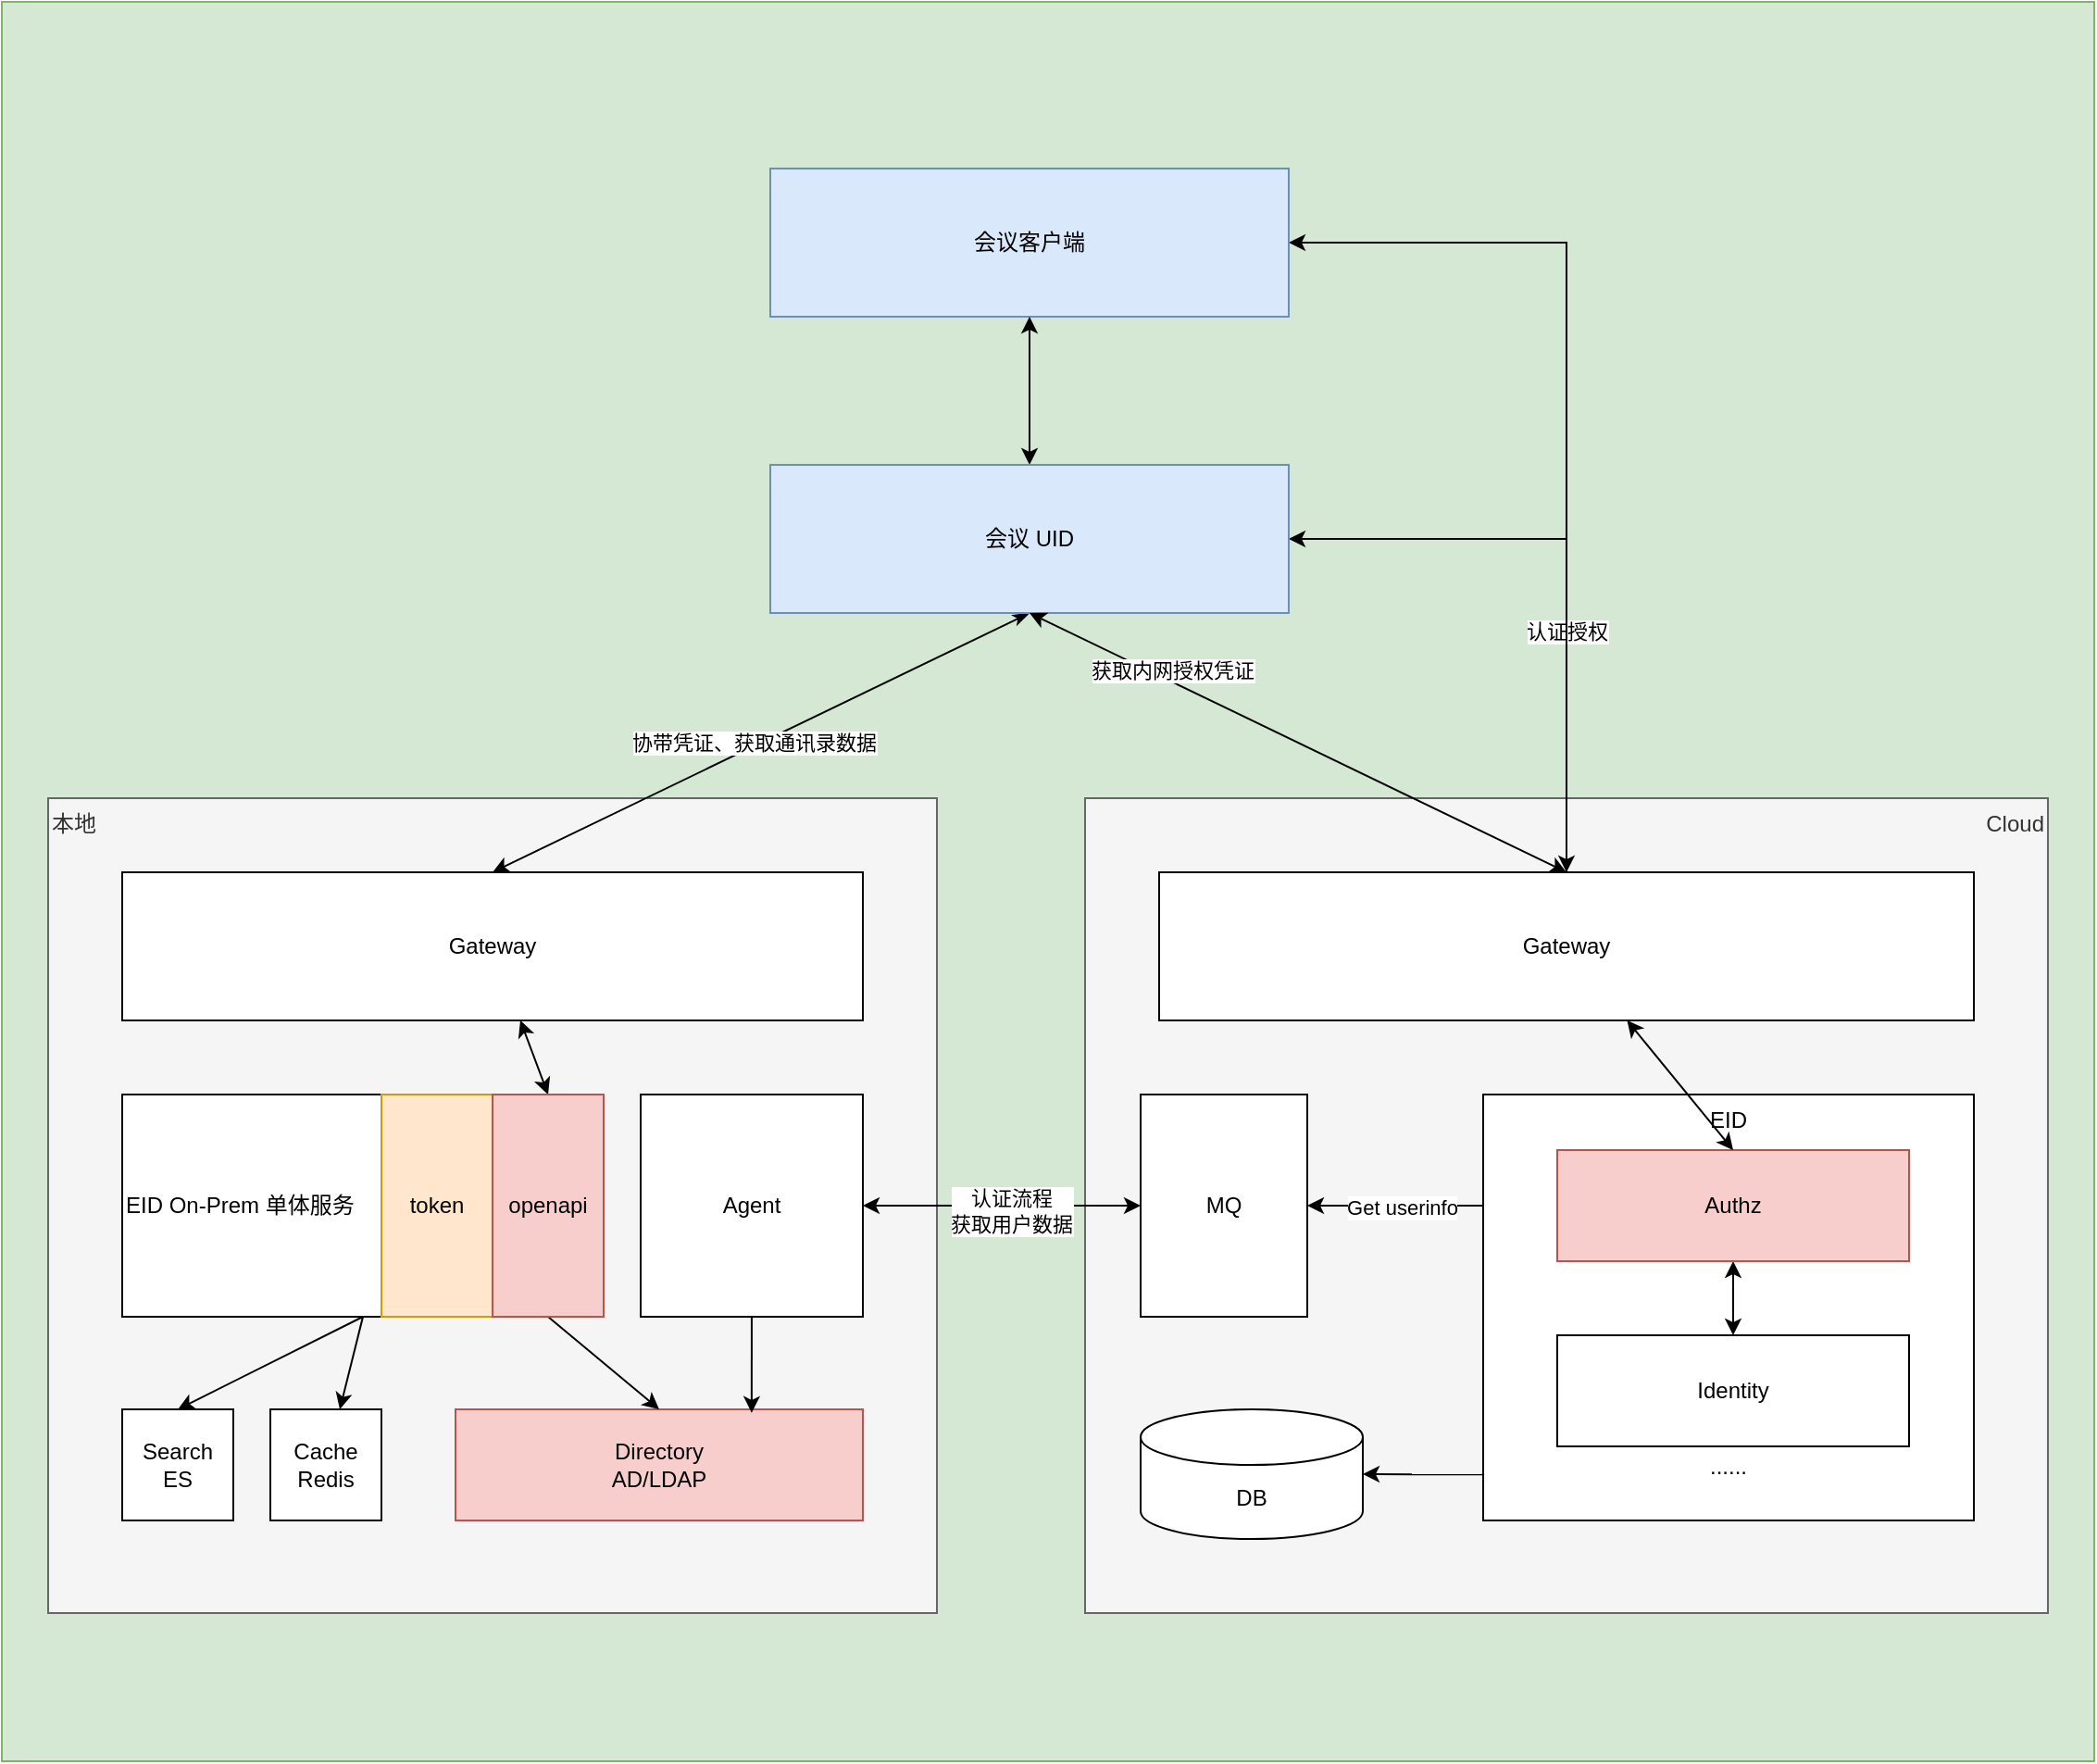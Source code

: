 <mxfile version="21.1.5" type="github">
  <diagram name="第 1 页" id="s-dX0Y2uISyYPD3RqodX">
    <mxGraphModel dx="1420" dy="929" grid="1" gridSize="10" guides="1" tooltips="1" connect="1" arrows="1" fold="1" page="1" pageScale="1" pageWidth="1169" pageHeight="1654" math="0" shadow="0">
      <root>
        <mxCell id="0" />
        <mxCell id="1" parent="0" />
        <mxCell id="3hOJ42gWwzK8ZNogskPF-55" value="" style="rounded=0;whiteSpace=wrap;html=1;fillColor=#d5e8d4;strokeColor=#82b366;" vertex="1" parent="1">
          <mxGeometry x="30" y="20" width="1130" height="950" as="geometry" />
        </mxCell>
        <mxCell id="3hOJ42gWwzK8ZNogskPF-29" value="Cloud" style="rounded=0;whiteSpace=wrap;html=1;verticalAlign=top;align=right;fillColor=#f5f5f5;strokeColor=#666666;fontColor=#333333;" vertex="1" parent="1">
          <mxGeometry x="615" y="450" width="520" height="440" as="geometry" />
        </mxCell>
        <mxCell id="3hOJ42gWwzK8ZNogskPF-22" value="&lt;div&gt;EID&lt;/div&gt;&lt;div&gt;&lt;br&gt;&lt;/div&gt;&lt;div&gt;&lt;br&gt;&lt;/div&gt;&lt;div&gt;&lt;br&gt;&lt;/div&gt;&lt;div&gt;&lt;br&gt;&lt;/div&gt;&lt;div&gt;&lt;br&gt;&lt;/div&gt;&lt;div&gt;&lt;br&gt;&lt;/div&gt;&lt;div&gt;&lt;br&gt;&lt;/div&gt;&lt;div&gt;&lt;br&gt;&lt;/div&gt;&lt;div&gt;&lt;br&gt;&lt;/div&gt;&lt;div&gt;&lt;br&gt;&lt;/div&gt;&lt;div&gt;&lt;br&gt;&lt;/div&gt;&lt;div&gt;&lt;br&gt;&lt;/div&gt;&lt;div&gt;......&lt;br&gt;&lt;/div&gt;" style="rounded=0;whiteSpace=wrap;html=1;verticalAlign=top;" vertex="1" parent="1">
          <mxGeometry x="830" y="610" width="265" height="230" as="geometry" />
        </mxCell>
        <mxCell id="3hOJ42gWwzK8ZNogskPF-27" value="本地" style="rounded=0;whiteSpace=wrap;html=1;verticalAlign=top;align=left;fillColor=#f5f5f5;fontColor=#333333;strokeColor=#666666;" vertex="1" parent="1">
          <mxGeometry x="55" y="450" width="480" height="440" as="geometry" />
        </mxCell>
        <mxCell id="3hOJ42gWwzK8ZNogskPF-24" style="rounded=0;orthogonalLoop=1;jettySize=auto;html=1;exitX=0.5;exitY=1;exitDx=0;exitDy=0;entryX=0.5;entryY=0;entryDx=0;entryDy=0;" edge="1" parent="1" source="3hOJ42gWwzK8ZNogskPF-3" target="3hOJ42gWwzK8ZNogskPF-7">
          <mxGeometry relative="1" as="geometry" />
        </mxCell>
        <mxCell id="3hOJ42gWwzK8ZNogskPF-25" style="rounded=0;orthogonalLoop=1;jettySize=auto;html=1;exitX=0.5;exitY=1;exitDx=0;exitDy=0;" edge="1" parent="1" source="3hOJ42gWwzK8ZNogskPF-3" target="3hOJ42gWwzK8ZNogskPF-6">
          <mxGeometry relative="1" as="geometry" />
        </mxCell>
        <mxCell id="3hOJ42gWwzK8ZNogskPF-3" value="EID On-Prem 单体服务" style="rounded=0;whiteSpace=wrap;html=1;align=left;verticalAlign=middle;" vertex="1" parent="1">
          <mxGeometry x="95" y="610" width="260" height="120" as="geometry" />
        </mxCell>
        <mxCell id="3hOJ42gWwzK8ZNogskPF-30" style="rounded=0;orthogonalLoop=1;jettySize=auto;html=1;entryX=0.5;entryY=0;entryDx=0;entryDy=0;startArrow=classic;startFill=1;" edge="1" parent="1" source="3hOJ42gWwzK8ZNogskPF-4" target="3hOJ42gWwzK8ZNogskPF-13">
          <mxGeometry relative="1" as="geometry" />
        </mxCell>
        <mxCell id="3hOJ42gWwzK8ZNogskPF-4" value="Gateway" style="rounded=0;whiteSpace=wrap;html=1;" vertex="1" parent="1">
          <mxGeometry x="95" y="490" width="400" height="80" as="geometry" />
        </mxCell>
        <mxCell id="3hOJ42gWwzK8ZNogskPF-5" value="Directory&lt;div&gt;AD/LDAP&lt;/div&gt;" style="rounded=0;whiteSpace=wrap;html=1;fillColor=#f8cecc;strokeColor=#b85450;" vertex="1" parent="1">
          <mxGeometry x="275" y="780" width="220" height="60" as="geometry" />
        </mxCell>
        <mxCell id="3hOJ42gWwzK8ZNogskPF-6" value="Cache&lt;br&gt;&lt;div&gt;Redis&lt;/div&gt;" style="rounded=0;whiteSpace=wrap;html=1;" vertex="1" parent="1">
          <mxGeometry x="175" y="780" width="60" height="60" as="geometry" />
        </mxCell>
        <mxCell id="3hOJ42gWwzK8ZNogskPF-7" value="Search&lt;br&gt;&lt;div&gt;ES&lt;/div&gt;" style="rounded=0;whiteSpace=wrap;html=1;" vertex="1" parent="1">
          <mxGeometry x="95" y="780" width="60" height="60" as="geometry" />
        </mxCell>
        <mxCell id="3hOJ42gWwzK8ZNogskPF-23" style="rounded=0;orthogonalLoop=1;jettySize=auto;html=1;entryX=0.727;entryY=0.032;entryDx=0;entryDy=0;entryPerimeter=0;" edge="1" parent="1" source="3hOJ42gWwzK8ZNogskPF-8" target="3hOJ42gWwzK8ZNogskPF-5">
          <mxGeometry relative="1" as="geometry" />
        </mxCell>
        <mxCell id="3hOJ42gWwzK8ZNogskPF-26" style="edgeStyle=orthogonalEdgeStyle;rounded=0;orthogonalLoop=1;jettySize=auto;html=1;exitX=1;exitY=0.5;exitDx=0;exitDy=0;startArrow=classic;startFill=1;entryX=0;entryY=0.5;entryDx=0;entryDy=0;" edge="1" parent="1" source="3hOJ42gWwzK8ZNogskPF-8" target="3hOJ42gWwzK8ZNogskPF-28">
          <mxGeometry relative="1" as="geometry">
            <mxPoint x="625" y="670" as="targetPoint" />
          </mxGeometry>
        </mxCell>
        <mxCell id="3hOJ42gWwzK8ZNogskPF-51" value="&lt;div&gt;认证流程&lt;br&gt;&lt;/div&gt;&lt;div&gt;获取用户数据&lt;/div&gt;" style="edgeLabel;html=1;align=center;verticalAlign=middle;resizable=0;points=[];" vertex="1" connectable="0" parent="3hOJ42gWwzK8ZNogskPF-26">
          <mxGeometry x="0.067" y="-3" relative="1" as="geometry">
            <mxPoint as="offset" />
          </mxGeometry>
        </mxCell>
        <mxCell id="3hOJ42gWwzK8ZNogskPF-8" value="Agent" style="rounded=0;whiteSpace=wrap;html=1;" vertex="1" parent="1">
          <mxGeometry x="375" y="610" width="120" height="120" as="geometry" />
        </mxCell>
        <mxCell id="3hOJ42gWwzK8ZNogskPF-11" value="token" style="rounded=0;whiteSpace=wrap;html=1;fillColor=#ffe6cc;strokeColor=#d79b00;" vertex="1" parent="1">
          <mxGeometry x="235" y="610" width="60" height="120" as="geometry" />
        </mxCell>
        <mxCell id="3hOJ42gWwzK8ZNogskPF-18" style="rounded=0;orthogonalLoop=1;jettySize=auto;html=1;entryX=0.5;entryY=0;entryDx=0;entryDy=0;exitX=0.5;exitY=1;exitDx=0;exitDy=0;" edge="1" parent="1" source="3hOJ42gWwzK8ZNogskPF-13" target="3hOJ42gWwzK8ZNogskPF-5">
          <mxGeometry relative="1" as="geometry" />
        </mxCell>
        <mxCell id="3hOJ42gWwzK8ZNogskPF-13" value="openapi" style="rounded=0;whiteSpace=wrap;html=1;fillColor=#f8cecc;strokeColor=#b85450;" vertex="1" parent="1">
          <mxGeometry x="295" y="610" width="60" height="120" as="geometry" />
        </mxCell>
        <mxCell id="3hOJ42gWwzK8ZNogskPF-38" style="rounded=0;orthogonalLoop=1;jettySize=auto;html=1;startArrow=classic;startFill=1;entryX=0.5;entryY=0;entryDx=0;entryDy=0;exitX=1;exitY=0.5;exitDx=0;exitDy=0;edgeStyle=orthogonalEdgeStyle;" edge="1" parent="1" source="3hOJ42gWwzK8ZNogskPF-20" target="3hOJ42gWwzK8ZNogskPF-44">
          <mxGeometry relative="1" as="geometry" />
        </mxCell>
        <mxCell id="3hOJ42gWwzK8ZNogskPF-42" value="认证授权" style="edgeLabel;html=1;align=center;verticalAlign=middle;resizable=0;points=[];" vertex="1" connectable="0" parent="3hOJ42gWwzK8ZNogskPF-38">
          <mxGeometry x="-0.471" y="1" relative="1" as="geometry">
            <mxPoint x="20" y="211" as="offset" />
          </mxGeometry>
        </mxCell>
        <mxCell id="3hOJ42gWwzK8ZNogskPF-40" style="rounded=0;orthogonalLoop=1;jettySize=auto;html=1;entryX=0.5;entryY=0;entryDx=0;entryDy=0;exitX=0.5;exitY=1;exitDx=0;exitDy=0;startArrow=classicThin;startFill=1;" edge="1" parent="1" source="3hOJ42gWwzK8ZNogskPF-57" target="3hOJ42gWwzK8ZNogskPF-4">
          <mxGeometry relative="1" as="geometry" />
        </mxCell>
        <mxCell id="3hOJ42gWwzK8ZNogskPF-41" value="协带凭证、获取通讯录数据" style="edgeLabel;html=1;align=center;verticalAlign=middle;resizable=0;points=[];" vertex="1" connectable="0" parent="3hOJ42gWwzK8ZNogskPF-40">
          <mxGeometry x="-0.051" y="4" relative="1" as="geometry">
            <mxPoint x="-13" as="offset" />
          </mxGeometry>
        </mxCell>
        <mxCell id="3hOJ42gWwzK8ZNogskPF-20" value="会议客户端" style="rounded=0;whiteSpace=wrap;html=1;fillColor=#dae8fc;strokeColor=#6c8ebf;" vertex="1" parent="1">
          <mxGeometry x="445" y="110" width="280" height="80" as="geometry" />
        </mxCell>
        <mxCell id="3hOJ42gWwzK8ZNogskPF-52" style="rounded=0;orthogonalLoop=1;jettySize=auto;html=1;exitX=1;exitY=0.5;exitDx=0;exitDy=0;startArrow=classic;startFill=1;endArrow=none;endFill=0;" edge="1" parent="1" source="3hOJ42gWwzK8ZNogskPF-28">
          <mxGeometry relative="1" as="geometry">
            <mxPoint x="830" y="670" as="targetPoint" />
          </mxGeometry>
        </mxCell>
        <mxCell id="3hOJ42gWwzK8ZNogskPF-56" value="Get userinfo" style="edgeLabel;html=1;align=center;verticalAlign=middle;resizable=0;points=[];" vertex="1" connectable="0" parent="3hOJ42gWwzK8ZNogskPF-52">
          <mxGeometry x="0.077" y="-1" relative="1" as="geometry">
            <mxPoint as="offset" />
          </mxGeometry>
        </mxCell>
        <mxCell id="3hOJ42gWwzK8ZNogskPF-28" value="MQ" style="rounded=0;whiteSpace=wrap;html=1;" vertex="1" parent="1">
          <mxGeometry x="645" y="610" width="90" height="120" as="geometry" />
        </mxCell>
        <mxCell id="3hOJ42gWwzK8ZNogskPF-37" value="" style="edgeStyle=orthogonalEdgeStyle;rounded=0;orthogonalLoop=1;jettySize=auto;html=1;startArrow=classic;startFill=1;endArrow=classic;endFill=1;" edge="1" parent="1" source="3hOJ42gWwzK8ZNogskPF-31" target="3hOJ42gWwzK8ZNogskPF-32">
          <mxGeometry relative="1" as="geometry" />
        </mxCell>
        <mxCell id="3hOJ42gWwzK8ZNogskPF-31" value="Authz" style="rounded=0;whiteSpace=wrap;html=1;fillColor=#f8cecc;strokeColor=#b85450;" vertex="1" parent="1">
          <mxGeometry x="870" y="640" width="190" height="60" as="geometry" />
        </mxCell>
        <mxCell id="3hOJ42gWwzK8ZNogskPF-32" value="Identity" style="rounded=0;whiteSpace=wrap;html=1;" vertex="1" parent="1">
          <mxGeometry x="870" y="740" width="190" height="60" as="geometry" />
        </mxCell>
        <mxCell id="3hOJ42gWwzK8ZNogskPF-48" style="rounded=0;orthogonalLoop=1;jettySize=auto;html=1;exitX=1;exitY=0.5;exitDx=0;exitDy=0;startArrow=classic;startFill=1;endArrow=none;endFill=0;exitPerimeter=0;entryX=0.002;entryY=0.892;entryDx=0;entryDy=0;entryPerimeter=0;" edge="1" parent="1" source="3hOJ42gWwzK8ZNogskPF-54" target="3hOJ42gWwzK8ZNogskPF-22">
          <mxGeometry relative="1" as="geometry">
            <mxPoint x="705" y="780" as="sourcePoint" />
            <mxPoint x="780" y="820" as="targetPoint" />
          </mxGeometry>
        </mxCell>
        <mxCell id="3hOJ42gWwzK8ZNogskPF-45" style="rounded=0;orthogonalLoop=1;jettySize=auto;html=1;entryX=0.5;entryY=0;entryDx=0;entryDy=0;startArrow=classic;startFill=1;" edge="1" parent="1" source="3hOJ42gWwzK8ZNogskPF-44" target="3hOJ42gWwzK8ZNogskPF-31">
          <mxGeometry relative="1" as="geometry" />
        </mxCell>
        <mxCell id="3hOJ42gWwzK8ZNogskPF-61" style="edgeStyle=orthogonalEdgeStyle;rounded=0;orthogonalLoop=1;jettySize=auto;html=1;entryX=1;entryY=0.5;entryDx=0;entryDy=0;" edge="1" parent="1" source="3hOJ42gWwzK8ZNogskPF-44" target="3hOJ42gWwzK8ZNogskPF-57">
          <mxGeometry relative="1" as="geometry" />
        </mxCell>
        <mxCell id="3hOJ42gWwzK8ZNogskPF-44" value="Gateway" style="rounded=0;whiteSpace=wrap;html=1;" vertex="1" parent="1">
          <mxGeometry x="655" y="490" width="440" height="80" as="geometry" />
        </mxCell>
        <mxCell id="3hOJ42gWwzK8ZNogskPF-54" value="DB" style="shape=cylinder3;whiteSpace=wrap;html=1;boundedLbl=1;backgroundOutline=1;size=15;" vertex="1" parent="1">
          <mxGeometry x="645" y="780" width="120" height="70" as="geometry" />
        </mxCell>
        <mxCell id="3hOJ42gWwzK8ZNogskPF-58" style="edgeStyle=orthogonalEdgeStyle;rounded=0;orthogonalLoop=1;jettySize=auto;html=1;entryX=0.5;entryY=1;entryDx=0;entryDy=0;startArrow=classic;startFill=1;" edge="1" parent="1" source="3hOJ42gWwzK8ZNogskPF-57" target="3hOJ42gWwzK8ZNogskPF-20">
          <mxGeometry relative="1" as="geometry" />
        </mxCell>
        <mxCell id="3hOJ42gWwzK8ZNogskPF-57" value="会议 UID" style="rounded=0;whiteSpace=wrap;html=1;fillColor=#dae8fc;strokeColor=#6c8ebf;" vertex="1" parent="1">
          <mxGeometry x="445" y="270" width="280" height="80" as="geometry" />
        </mxCell>
        <mxCell id="3hOJ42gWwzK8ZNogskPF-59" style="rounded=0;orthogonalLoop=1;jettySize=auto;html=1;startArrow=classic;startFill=1;entryX=0.5;entryY=0;entryDx=0;entryDy=0;exitX=0.5;exitY=1;exitDx=0;exitDy=0;" edge="1" parent="1" source="3hOJ42gWwzK8ZNogskPF-57" target="3hOJ42gWwzK8ZNogskPF-44">
          <mxGeometry relative="1" as="geometry">
            <mxPoint x="629" y="200" as="sourcePoint" />
            <mxPoint x="885" y="500" as="targetPoint" />
          </mxGeometry>
        </mxCell>
        <mxCell id="3hOJ42gWwzK8ZNogskPF-60" value="获取内网授权凭证" style="edgeLabel;html=1;align=center;verticalAlign=middle;resizable=0;points=[];" vertex="1" connectable="0" parent="3hOJ42gWwzK8ZNogskPF-59">
          <mxGeometry x="-0.471" y="1" relative="1" as="geometry">
            <mxPoint y="-5" as="offset" />
          </mxGeometry>
        </mxCell>
      </root>
    </mxGraphModel>
  </diagram>
</mxfile>
